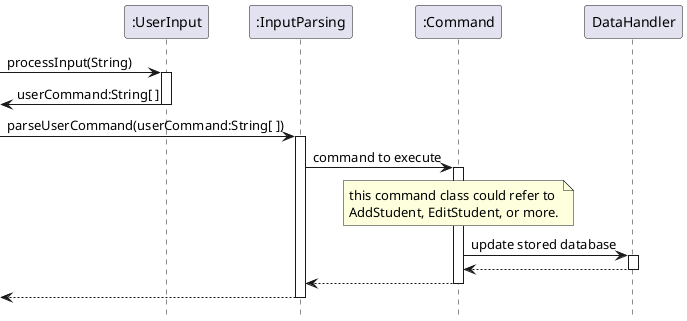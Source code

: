 @startuml InputParsingSequenceDiagram

hide footbox


participant ":UserInput" as UI
participant ":InputParsing" as IP
participant ":Command" as commands 
participant "DataHandler" as fioc

-> UI : processInput(String)
activate UI
<- UI  : userCommand:String[ ]
deactivate UI

-> IP : parseUserCommand(userCommand:String[ ])
activate IP
IP -> commands : command to execute
activate commands
note over commands  
    this command class could refer to 
    AddStudent, EditStudent, or more.
end note
commands -> fioc : update stored database
activate fioc
fioc --> commands
deactivate fioc
commands --> IP
deactivate commands
<-- IP
deactivate IP

@enduml

